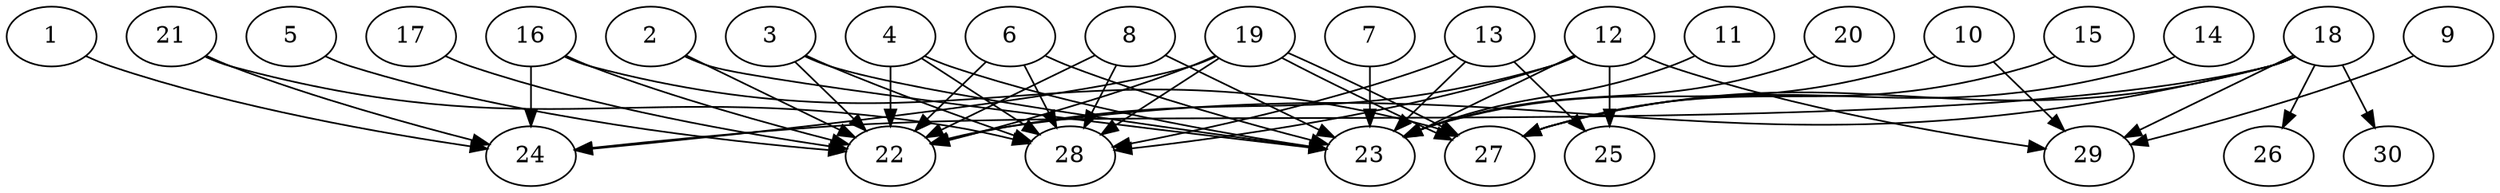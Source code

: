 // DAG automatically generated by daggen at Thu Oct  3 14:04:18 2019
// ./daggen --dot -n 30 --ccr 0.3 --fat 0.9 --regular 0.7 --density 0.9 --mindata 5242880 --maxdata 52428800 
digraph G {
  1 [size="114012160", alpha="0.08", expect_size="34203648"] 
  1 -> 24 [size ="34203648"]
  2 [size="49421653", alpha="0.16", expect_size="14826496"] 
  2 -> 22 [size ="14826496"]
  2 -> 23 [size ="14826496"]
  3 [size="106410667", alpha="0.10", expect_size="31923200"] 
  3 -> 22 [size ="31923200"]
  3 -> 23 [size ="31923200"]
  3 -> 28 [size ="31923200"]
  4 [size="112913067", alpha="0.07", expect_size="33873920"] 
  4 -> 22 [size ="33873920"]
  4 -> 23 [size ="33873920"]
  4 -> 28 [size ="33873920"]
  5 [size="136212480", alpha="0.04", expect_size="40863744"] 
  5 -> 22 [size ="40863744"]
  6 [size="35256320", alpha="0.05", expect_size="10576896"] 
  6 -> 22 [size ="10576896"]
  6 -> 23 [size ="10576896"]
  6 -> 28 [size ="10576896"]
  7 [size="167932587", alpha="0.05", expect_size="50379776"] 
  7 -> 23 [size ="50379776"]
  8 [size="157788160", alpha="0.05", expect_size="47336448"] 
  8 -> 22 [size ="47336448"]
  8 -> 23 [size ="47336448"]
  8 -> 28 [size ="47336448"]
  9 [size="31027200", alpha="0.00", expect_size="9308160"] 
  9 -> 29 [size ="9308160"]
  10 [size="56067413", alpha="0.11", expect_size="16820224"] 
  10 -> 23 [size ="16820224"]
  10 -> 29 [size ="16820224"]
  11 [size="93528747", alpha="0.08", expect_size="28058624"] 
  11 -> 23 [size ="28058624"]
  12 [size="157129387", alpha="0.13", expect_size="47138816"] 
  12 -> 22 [size ="47138816"]
  12 -> 23 [size ="47138816"]
  12 -> 25 [size ="47138816"]
  12 -> 28 [size ="47138816"]
  12 -> 29 [size ="47138816"]
  13 [size="128348160", alpha="0.01", expect_size="38504448"] 
  13 -> 23 [size ="38504448"]
  13 -> 25 [size ="38504448"]
  13 -> 28 [size ="38504448"]
  14 [size="51210240", alpha="0.04", expect_size="15363072"] 
  14 -> 27 [size ="15363072"]
  15 [size="104704000", alpha="0.19", expect_size="31411200"] 
  15 -> 27 [size ="31411200"]
  16 [size="136314880", alpha="0.04", expect_size="40894464"] 
  16 -> 22 [size ="40894464"]
  16 -> 24 [size ="40894464"]
  16 -> 27 [size ="40894464"]
  17 [size="20503893", alpha="0.08", expect_size="6151168"] 
  17 -> 22 [size ="6151168"]
  18 [size="59610453", alpha="0.19", expect_size="17883136"] 
  18 -> 22 [size ="17883136"]
  18 -> 24 [size ="17883136"]
  18 -> 26 [size ="17883136"]
  18 -> 27 [size ="17883136"]
  18 -> 29 [size ="17883136"]
  18 -> 30 [size ="17883136"]
  19 [size="102174720", alpha="0.16", expect_size="30652416"] 
  19 -> 22 [size ="30652416"]
  19 -> 24 [size ="30652416"]
  19 -> 27 [size ="30652416"]
  19 -> 27 [size ="30652416"]
  19 -> 28 [size ="30652416"]
  20 [size="102447787", alpha="0.05", expect_size="30734336"] 
  20 -> 23 [size ="30734336"]
  21 [size="33774933", alpha="0.06", expect_size="10132480"] 
  21 -> 24 [size ="10132480"]
  21 -> 28 [size ="10132480"]
  22 [size="93306880", alpha="0.11", expect_size="27992064"] 
  23 [size="41287680", alpha="0.07", expect_size="12386304"] 
  24 [size="50899627", alpha="0.15", expect_size="15269888"] 
  25 [size="83251200", alpha="0.19", expect_size="24975360"] 
  26 [size="74431147", alpha="0.04", expect_size="22329344"] 
  27 [size="107274240", alpha="0.09", expect_size="32182272"] 
  28 [size="167144107", alpha="0.12", expect_size="50143232"] 
  29 [size="156890453", alpha="0.16", expect_size="47067136"] 
  30 [size="129157120", alpha="0.06", expect_size="38747136"] 
}
